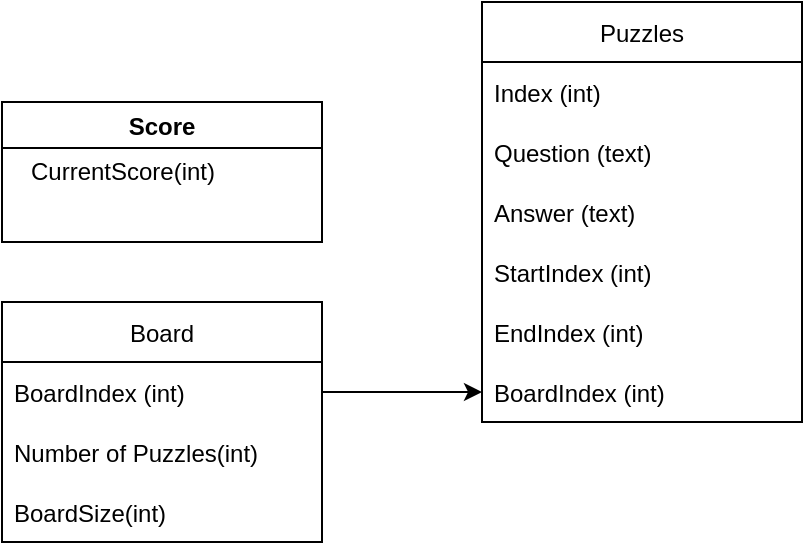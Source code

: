 <mxfile version="20.5.1" type="device"><diagram id="C5RBs43oDa-KdzZeNtuy" name="Page-1"><mxGraphModel dx="1038" dy="547" grid="1" gridSize="10" guides="1" tooltips="1" connect="1" arrows="1" fold="1" page="1" pageScale="1" pageWidth="827" pageHeight="1169" math="0" shadow="0"><root><mxCell id="WIyWlLk6GJQsqaUBKTNV-0"/><mxCell id="WIyWlLk6GJQsqaUBKTNV-1" parent="WIyWlLk6GJQsqaUBKTNV-0"/><mxCell id="Qb3trz-rnM22AKfIQsRC-14" value="Puzzles" style="swimlane;fontStyle=0;childLayout=stackLayout;horizontal=1;startSize=30;horizontalStack=0;resizeParent=1;resizeParentMax=0;resizeLast=0;collapsible=1;marginBottom=0;" parent="WIyWlLk6GJQsqaUBKTNV-1" vertex="1"><mxGeometry x="360" y="120" width="160" height="210" as="geometry"/></mxCell><mxCell id="Qb3trz-rnM22AKfIQsRC-15" value="Index (int)" style="text;strokeColor=none;fillColor=none;align=left;verticalAlign=middle;spacingLeft=4;spacingRight=4;overflow=hidden;points=[[0,0.5],[1,0.5]];portConstraint=eastwest;rotatable=0;" parent="Qb3trz-rnM22AKfIQsRC-14" vertex="1"><mxGeometry y="30" width="160" height="30" as="geometry"/></mxCell><mxCell id="Qb3trz-rnM22AKfIQsRC-16" value="Question (text)" style="text;strokeColor=none;fillColor=none;align=left;verticalAlign=middle;spacingLeft=4;spacingRight=4;overflow=hidden;points=[[0,0.5],[1,0.5]];portConstraint=eastwest;rotatable=0;" parent="Qb3trz-rnM22AKfIQsRC-14" vertex="1"><mxGeometry y="60" width="160" height="30" as="geometry"/></mxCell><mxCell id="Qb3trz-rnM22AKfIQsRC-17" value="Answer (text)" style="text;strokeColor=none;fillColor=none;align=left;verticalAlign=middle;spacingLeft=4;spacingRight=4;overflow=hidden;points=[[0,0.5],[1,0.5]];portConstraint=eastwest;rotatable=0;" parent="Qb3trz-rnM22AKfIQsRC-14" vertex="1"><mxGeometry y="90" width="160" height="30" as="geometry"/></mxCell><mxCell id="Qb3trz-rnM22AKfIQsRC-18" value="StartIndex (int)" style="text;strokeColor=none;fillColor=none;align=left;verticalAlign=middle;spacingLeft=4;spacingRight=4;overflow=hidden;points=[[0,0.5],[1,0.5]];portConstraint=eastwest;rotatable=0;" parent="Qb3trz-rnM22AKfIQsRC-14" vertex="1"><mxGeometry y="120" width="160" height="30" as="geometry"/></mxCell><mxCell id="Qb3trz-rnM22AKfIQsRC-29" value="EndIndex (int)" style="text;strokeColor=none;fillColor=none;align=left;verticalAlign=middle;spacingLeft=4;spacingRight=4;overflow=hidden;points=[[0,0.5],[1,0.5]];portConstraint=eastwest;rotatable=0;" parent="Qb3trz-rnM22AKfIQsRC-14" vertex="1"><mxGeometry y="150" width="160" height="30" as="geometry"/></mxCell><mxCell id="Qb3trz-rnM22AKfIQsRC-28" value="BoardIndex (int)" style="text;strokeColor=none;fillColor=none;align=left;verticalAlign=middle;spacingLeft=4;spacingRight=4;overflow=hidden;points=[[0,0.5],[1,0.5]];portConstraint=eastwest;rotatable=0;" parent="Qb3trz-rnM22AKfIQsRC-14" vertex="1"><mxGeometry y="180" width="160" height="30" as="geometry"/></mxCell><mxCell id="Qb3trz-rnM22AKfIQsRC-30" value="Board" style="swimlane;fontStyle=0;childLayout=stackLayout;horizontal=1;startSize=30;horizontalStack=0;resizeParent=1;resizeParentMax=0;resizeLast=0;collapsible=1;marginBottom=0;" parent="WIyWlLk6GJQsqaUBKTNV-1" vertex="1"><mxGeometry x="120" y="270" width="160" height="120" as="geometry"/></mxCell><mxCell id="Qb3trz-rnM22AKfIQsRC-31" value="BoardIndex (int)" style="text;strokeColor=none;fillColor=none;align=left;verticalAlign=middle;spacingLeft=4;spacingRight=4;overflow=hidden;points=[[0,0.5],[1,0.5]];portConstraint=eastwest;rotatable=0;" parent="Qb3trz-rnM22AKfIQsRC-30" vertex="1"><mxGeometry y="30" width="160" height="30" as="geometry"/></mxCell><mxCell id="Qb3trz-rnM22AKfIQsRC-32" value="Number of Puzzles(int)" style="text;strokeColor=none;fillColor=none;align=left;verticalAlign=middle;spacingLeft=4;spacingRight=4;overflow=hidden;points=[[0,0.5],[1,0.5]];portConstraint=eastwest;rotatable=0;" parent="Qb3trz-rnM22AKfIQsRC-30" vertex="1"><mxGeometry y="60" width="160" height="30" as="geometry"/></mxCell><mxCell id="Qb3trz-rnM22AKfIQsRC-33" value="BoardSize(int)" style="text;strokeColor=none;fillColor=none;align=left;verticalAlign=middle;spacingLeft=4;spacingRight=4;overflow=hidden;points=[[0,0.5],[1,0.5]];portConstraint=eastwest;rotatable=0;" parent="Qb3trz-rnM22AKfIQsRC-30" vertex="1"><mxGeometry y="90" width="160" height="30" as="geometry"/></mxCell><mxCell id="Qb3trz-rnM22AKfIQsRC-35" style="edgeStyle=orthogonalEdgeStyle;rounded=0;orthogonalLoop=1;jettySize=auto;html=1;entryX=0;entryY=0.5;entryDx=0;entryDy=0;" parent="WIyWlLk6GJQsqaUBKTNV-1" source="Qb3trz-rnM22AKfIQsRC-31" target="Qb3trz-rnM22AKfIQsRC-28" edge="1"><mxGeometry relative="1" as="geometry"/></mxCell><mxCell id="Qb3trz-rnM22AKfIQsRC-36" value="Score" style="swimlane;" parent="WIyWlLk6GJQsqaUBKTNV-1" vertex="1"><mxGeometry x="120" y="170" width="160" height="70" as="geometry"/></mxCell><mxCell id="Qb3trz-rnM22AKfIQsRC-37" value="CurrentScore(int)" style="text;html=1;align=center;verticalAlign=middle;resizable=0;points=[];autosize=1;strokeColor=none;fillColor=none;" parent="Qb3trz-rnM22AKfIQsRC-36" vertex="1"><mxGeometry y="20" width="120" height="30" as="geometry"/></mxCell></root></mxGraphModel></diagram></mxfile>